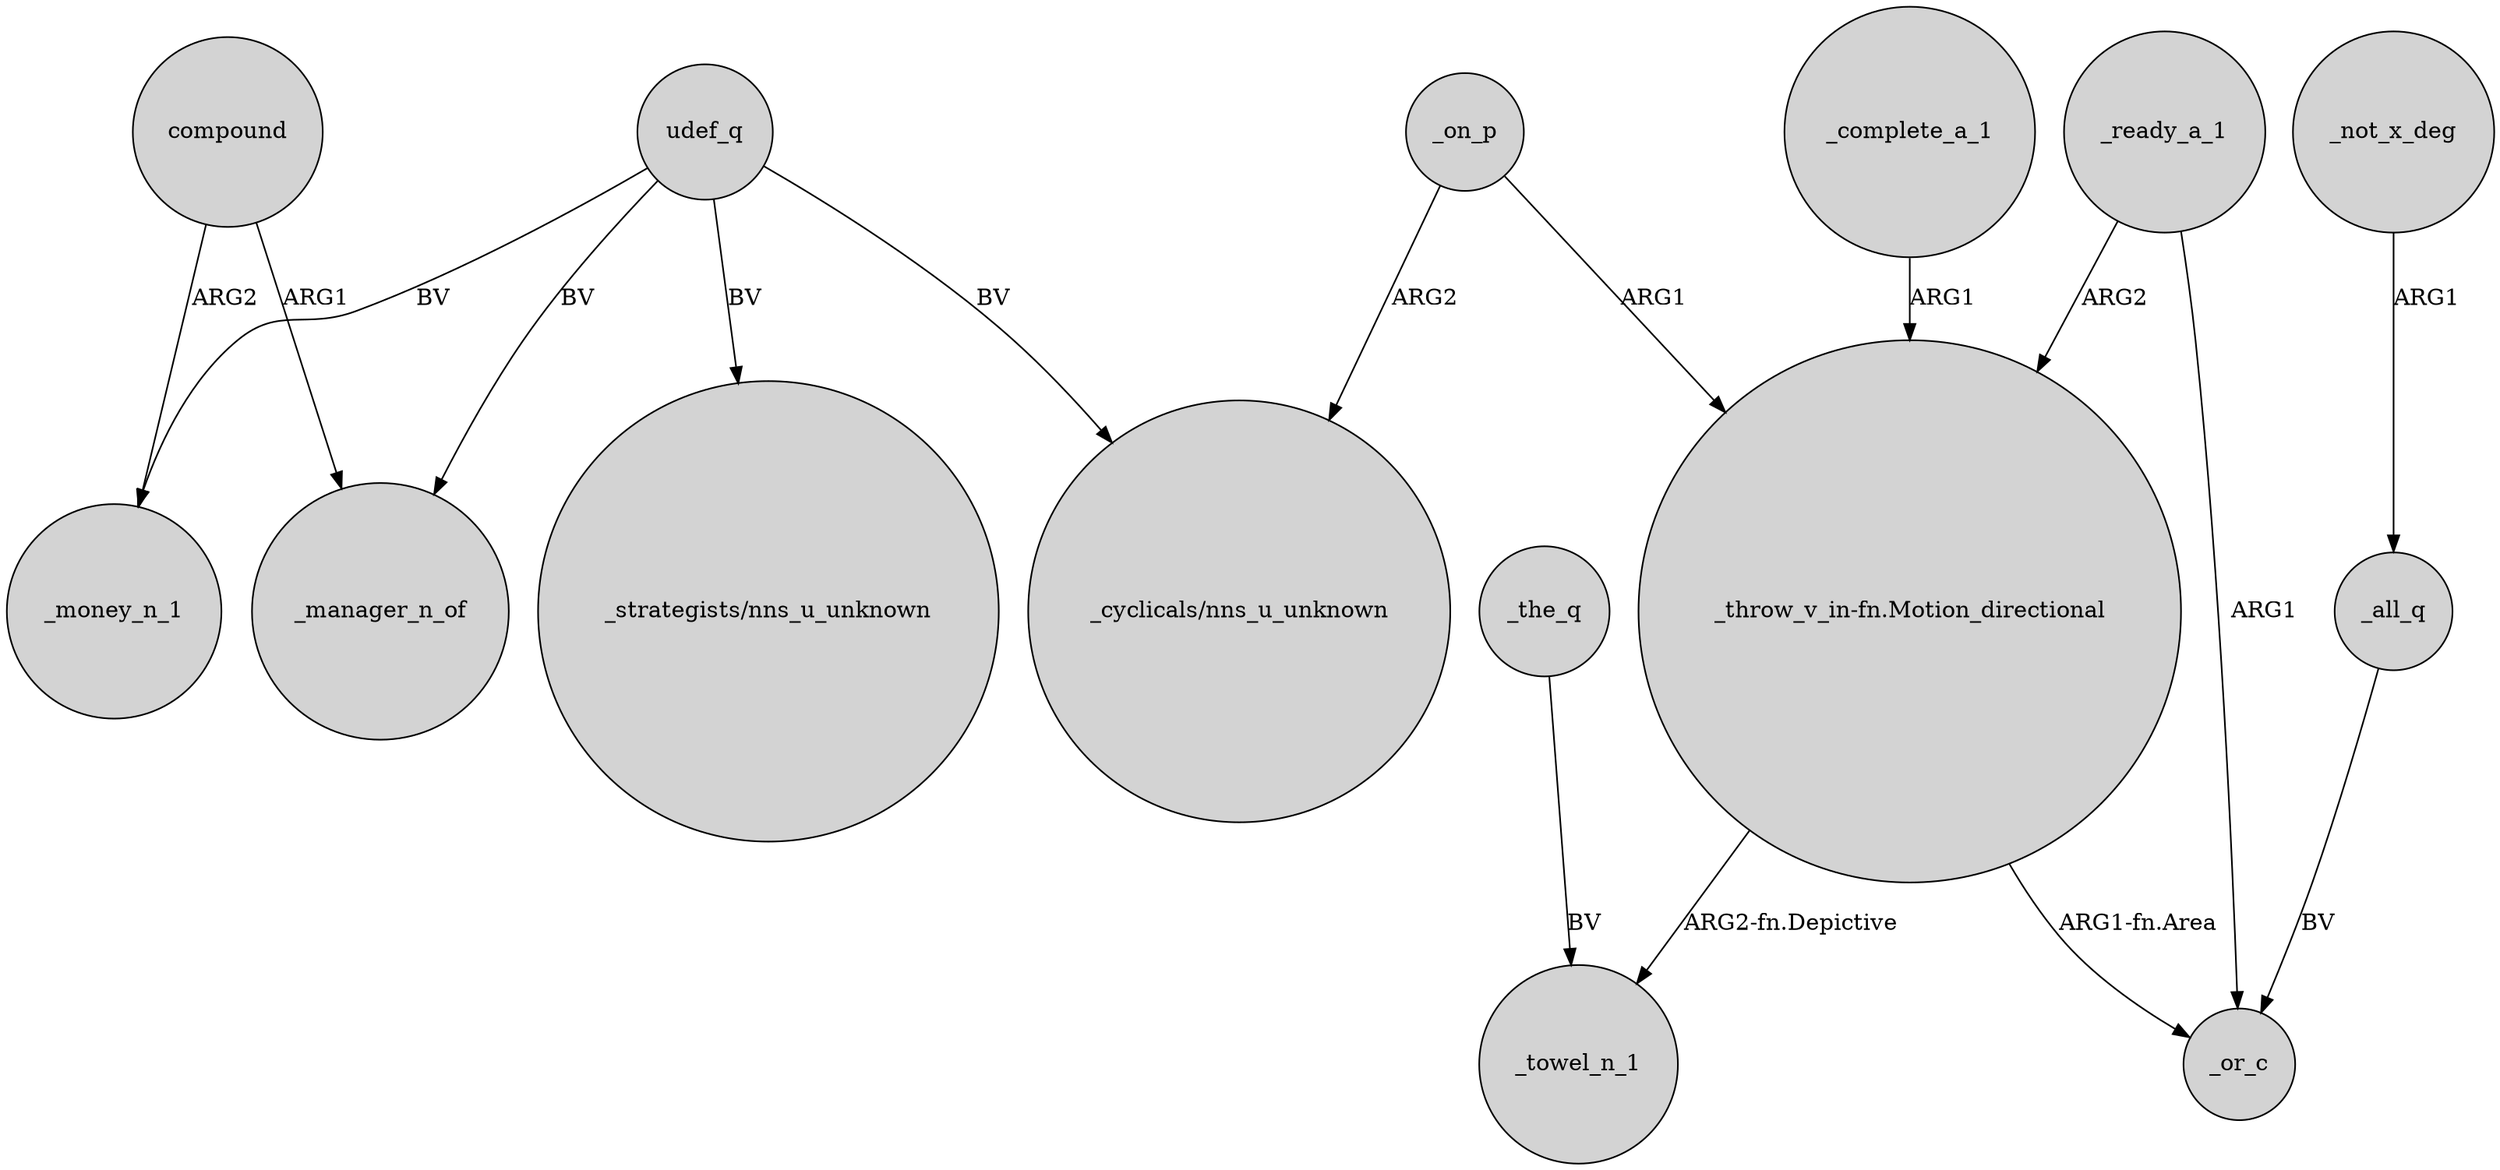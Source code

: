 digraph {
	node [shape=circle style=filled]
	udef_q -> _money_n_1 [label=BV]
	"_throw_v_in-fn.Motion_directional" -> _towel_n_1 [label="ARG2-fn.Depictive"]
	_not_x_deg -> _all_q [label=ARG1]
	_the_q -> _towel_n_1 [label=BV]
	"_throw_v_in-fn.Motion_directional" -> _or_c [label="ARG1-fn.Area"]
	_on_p -> "_cyclicals/nns_u_unknown" [label=ARG2]
	compound -> _money_n_1 [label=ARG2]
	_ready_a_1 -> "_throw_v_in-fn.Motion_directional" [label=ARG2]
	_on_p -> "_throw_v_in-fn.Motion_directional" [label=ARG1]
	compound -> _manager_n_of [label=ARG1]
	udef_q -> _manager_n_of [label=BV]
	_all_q -> _or_c [label=BV]
	_ready_a_1 -> _or_c [label=ARG1]
	_complete_a_1 -> "_throw_v_in-fn.Motion_directional" [label=ARG1]
	udef_q -> "_cyclicals/nns_u_unknown" [label=BV]
	udef_q -> "_strategists/nns_u_unknown" [label=BV]
}
